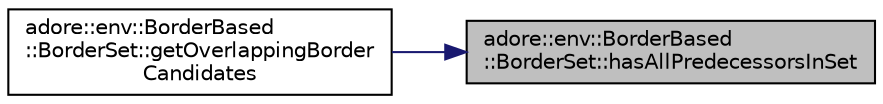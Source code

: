 digraph "adore::env::BorderBased::BorderSet::hasAllPredecessorsInSet"
{
 // LATEX_PDF_SIZE
  edge [fontname="Helvetica",fontsize="10",labelfontname="Helvetica",labelfontsize="10"];
  node [fontname="Helvetica",fontsize="10",shape=record];
  rankdir="RL";
  Node1 [label="adore::env::BorderBased\l::BorderSet::hasAllPredecessorsInSet",height=0.2,width=0.4,color="black", fillcolor="grey75", style="filled", fontcolor="black",tooltip="check whether all predecessors up to a certain number exist within the set"];
  Node1 -> Node2 [dir="back",color="midnightblue",fontsize="10",style="solid",fontname="Helvetica"];
  Node2 [label="adore::env::BorderBased\l::BorderSet::getOverlappingBorder\lCandidates",height=0.2,width=0.4,color="black", fillcolor="white", style="filled",URL="$classadore_1_1env_1_1BorderBased_1_1BorderSet.html#a250e4ae7154e1a8093d61d453242ad17",tooltip="efficient pre-search to determine candidates for border overlap"];
}
